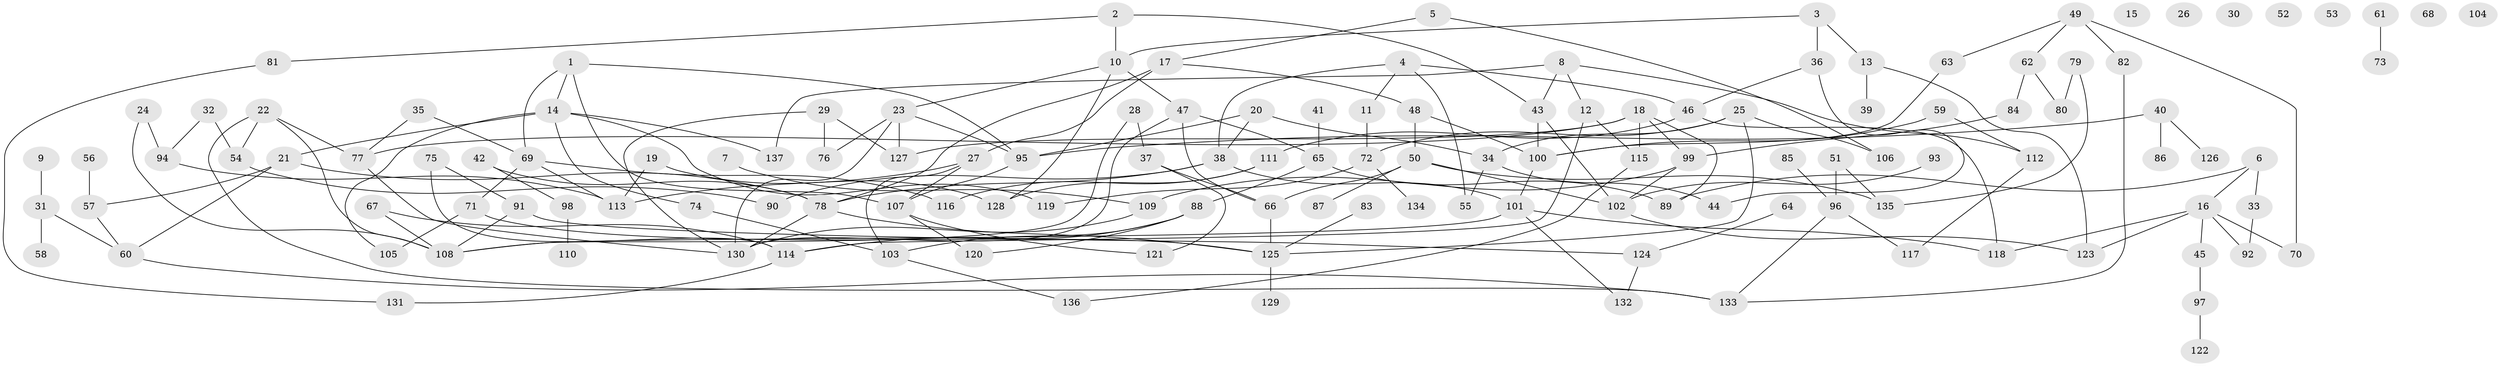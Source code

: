 // Generated by graph-tools (version 1.1) at 2025/13/03/09/25 04:13:02]
// undirected, 137 vertices, 189 edges
graph export_dot {
graph [start="1"]
  node [color=gray90,style=filled];
  1;
  2;
  3;
  4;
  5;
  6;
  7;
  8;
  9;
  10;
  11;
  12;
  13;
  14;
  15;
  16;
  17;
  18;
  19;
  20;
  21;
  22;
  23;
  24;
  25;
  26;
  27;
  28;
  29;
  30;
  31;
  32;
  33;
  34;
  35;
  36;
  37;
  38;
  39;
  40;
  41;
  42;
  43;
  44;
  45;
  46;
  47;
  48;
  49;
  50;
  51;
  52;
  53;
  54;
  55;
  56;
  57;
  58;
  59;
  60;
  61;
  62;
  63;
  64;
  65;
  66;
  67;
  68;
  69;
  70;
  71;
  72;
  73;
  74;
  75;
  76;
  77;
  78;
  79;
  80;
  81;
  82;
  83;
  84;
  85;
  86;
  87;
  88;
  89;
  90;
  91;
  92;
  93;
  94;
  95;
  96;
  97;
  98;
  99;
  100;
  101;
  102;
  103;
  104;
  105;
  106;
  107;
  108;
  109;
  110;
  111;
  112;
  113;
  114;
  115;
  116;
  117;
  118;
  119;
  120;
  121;
  122;
  123;
  124;
  125;
  126;
  127;
  128;
  129;
  130;
  131;
  132;
  133;
  134;
  135;
  136;
  137;
  1 -- 14;
  1 -- 69;
  1 -- 95;
  1 -- 107;
  2 -- 10;
  2 -- 43;
  2 -- 81;
  3 -- 10;
  3 -- 13;
  3 -- 36;
  4 -- 11;
  4 -- 38;
  4 -- 46;
  4 -- 55;
  5 -- 17;
  5 -- 106;
  6 -- 16;
  6 -- 33;
  6 -- 89;
  7 -- 109;
  8 -- 12;
  8 -- 43;
  8 -- 112;
  8 -- 137;
  9 -- 31;
  10 -- 23;
  10 -- 47;
  10 -- 128;
  11 -- 72;
  12 -- 114;
  12 -- 115;
  13 -- 39;
  13 -- 123;
  14 -- 21;
  14 -- 74;
  14 -- 105;
  14 -- 119;
  14 -- 137;
  16 -- 45;
  16 -- 70;
  16 -- 92;
  16 -- 118;
  16 -- 123;
  17 -- 27;
  17 -- 48;
  17 -- 78;
  18 -- 77;
  18 -- 89;
  18 -- 99;
  18 -- 115;
  18 -- 127;
  19 -- 113;
  19 -- 128;
  20 -- 34;
  20 -- 38;
  20 -- 95;
  21 -- 57;
  21 -- 60;
  21 -- 78;
  22 -- 54;
  22 -- 77;
  22 -- 108;
  22 -- 133;
  23 -- 76;
  23 -- 95;
  23 -- 127;
  23 -- 130;
  24 -- 94;
  24 -- 108;
  25 -- 34;
  25 -- 72;
  25 -- 106;
  25 -- 125;
  27 -- 103;
  27 -- 107;
  27 -- 113;
  28 -- 37;
  28 -- 108;
  29 -- 76;
  29 -- 127;
  29 -- 130;
  31 -- 58;
  31 -- 60;
  32 -- 54;
  32 -- 94;
  33 -- 92;
  34 -- 44;
  34 -- 55;
  35 -- 69;
  35 -- 77;
  36 -- 44;
  36 -- 46;
  37 -- 66;
  37 -- 121;
  38 -- 78;
  38 -- 90;
  38 -- 101;
  40 -- 86;
  40 -- 95;
  40 -- 126;
  41 -- 65;
  42 -- 78;
  42 -- 98;
  43 -- 100;
  43 -- 102;
  45 -- 97;
  46 -- 111;
  46 -- 118;
  47 -- 65;
  47 -- 66;
  47 -- 130;
  48 -- 50;
  48 -- 100;
  49 -- 62;
  49 -- 63;
  49 -- 70;
  49 -- 82;
  50 -- 66;
  50 -- 87;
  50 -- 102;
  50 -- 135;
  51 -- 96;
  51 -- 135;
  54 -- 90;
  56 -- 57;
  57 -- 60;
  59 -- 100;
  59 -- 112;
  60 -- 133;
  61 -- 73;
  62 -- 80;
  62 -- 84;
  63 -- 100;
  64 -- 124;
  65 -- 88;
  65 -- 89;
  66 -- 125;
  67 -- 108;
  67 -- 114;
  69 -- 71;
  69 -- 113;
  69 -- 116;
  71 -- 105;
  71 -- 125;
  72 -- 119;
  72 -- 134;
  74 -- 103;
  75 -- 91;
  75 -- 114;
  77 -- 130;
  78 -- 125;
  78 -- 130;
  79 -- 80;
  79 -- 135;
  81 -- 131;
  82 -- 133;
  83 -- 125;
  84 -- 99;
  85 -- 96;
  88 -- 103;
  88 -- 114;
  88 -- 120;
  91 -- 108;
  91 -- 124;
  93 -- 102;
  94 -- 113;
  95 -- 107;
  96 -- 117;
  96 -- 133;
  97 -- 122;
  98 -- 110;
  99 -- 102;
  99 -- 109;
  100 -- 101;
  101 -- 108;
  101 -- 118;
  101 -- 132;
  102 -- 123;
  103 -- 136;
  107 -- 120;
  107 -- 121;
  109 -- 130;
  111 -- 116;
  111 -- 128;
  112 -- 117;
  114 -- 131;
  115 -- 136;
  124 -- 132;
  125 -- 129;
}
